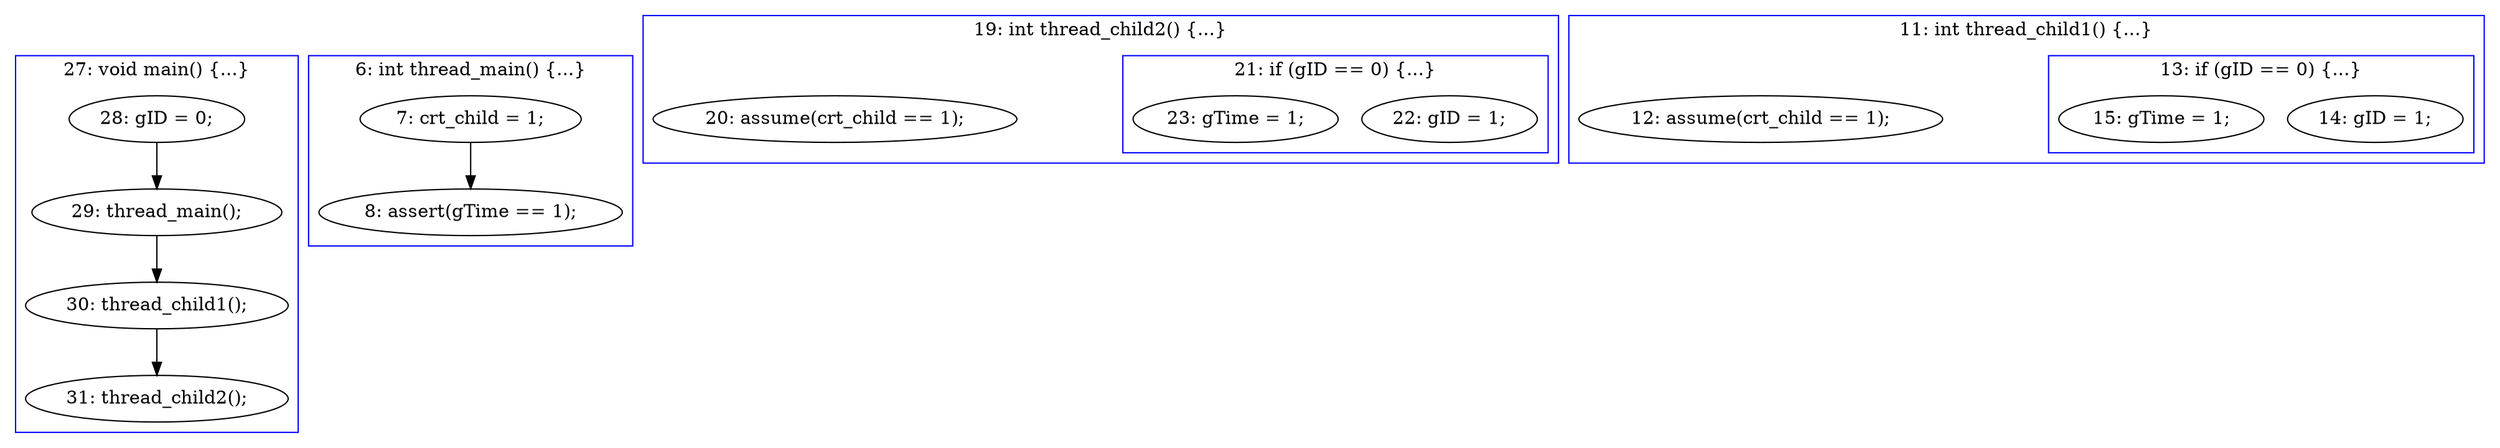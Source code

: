 digraph PartialOrder {
	compound = true
	"30: thread_child1();" -> "31: thread_child2();"
	"28: gID = 0;" -> "29: thread_main();"
	"29: thread_main();" -> "30: thread_child1();"
	"7: crt_child = 1;" -> "8: assert(gTime == 1);"
	subgraph cluster2 {
		label = "19: int thread_child2() {...}"
		color = blue
		"21: if (gID == 0) {...}"  [label = " ", style = invisible]
		"20: assume(crt_child == 1);"  [label = "20: assume(crt_child == 1);"]
		subgraph cluster3 {
			label = "21: if (gID == 0) {...}"
			color = blue
			"22: gID = 1;"  [label = "22: gID = 1;"]
			"23: gTime = 1;"  [label = "23: gTime = 1;"]
		}
	}
	subgraph cluster4 {
		label = "11: int thread_child1() {...}"
		color = blue
		"13: if (gID == 0) {...}"  [label = " ", style = invisible]
		"12: assume(crt_child == 1);"  [label = "12: assume(crt_child == 1);"]
		subgraph cluster5 {
			label = "13: if (gID == 0) {...}"
			color = blue
			"14: gID = 1;"  [label = "14: gID = 1;"]
			"15: gTime = 1;"  [label = "15: gTime = 1;"]
		}
	}
	subgraph cluster1 {
		label = "6: int thread_main() {...}"
		color = blue
		"8: assert(gTime == 1);"  [label = "8: assert(gTime == 1);"]
		"7: crt_child = 1;"  [label = "7: crt_child = 1;"]
	}
	subgraph cluster6 {
		label = "27: void main() {...}"
		color = blue
		"31: thread_child2();"  [label = "31: thread_child2();"]
		"29: thread_main();"  [label = "29: thread_main();"]
		"30: thread_child1();"  [label = "30: thread_child1();"]
		"28: gID = 0;"  [label = "28: gID = 0;"]
	}
}